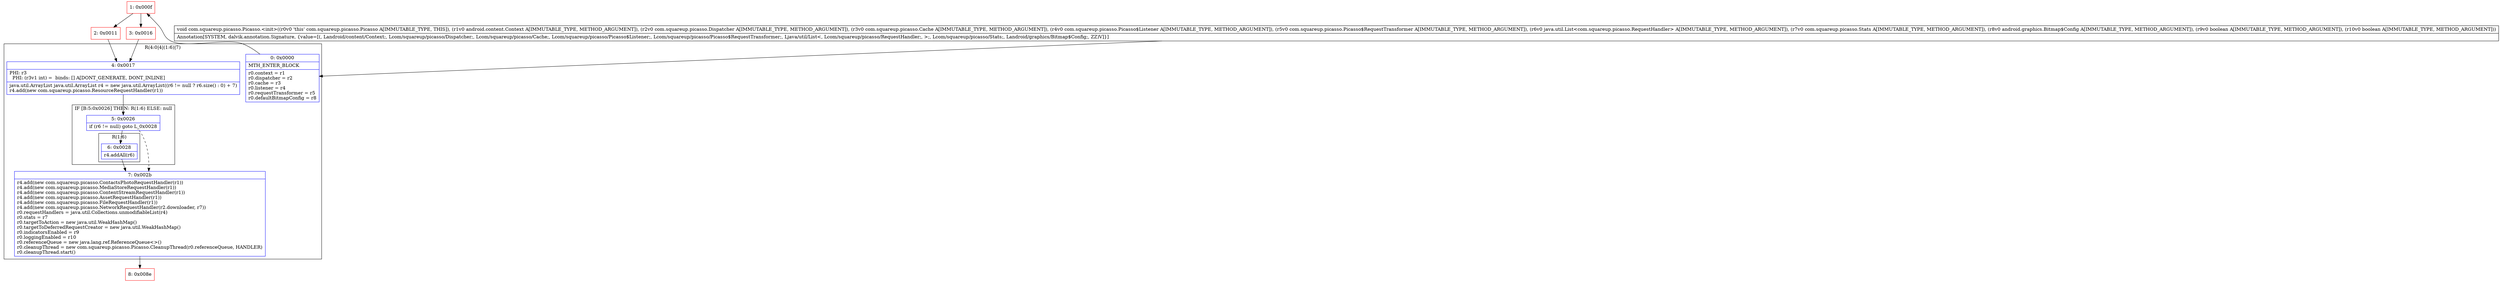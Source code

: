 digraph "CFG forcom.squareup.picasso.Picasso.\<init\>(Landroid\/content\/Context;Lcom\/squareup\/picasso\/Dispatcher;Lcom\/squareup\/picasso\/Cache;Lcom\/squareup\/picasso\/Picasso$Listener;Lcom\/squareup\/picasso\/Picasso$RequestTransformer;Ljava\/util\/List;Lcom\/squareup\/picasso\/Stats;Landroid\/graphics\/Bitmap$Config;ZZ)V" {
subgraph cluster_Region_828706296 {
label = "R(4:0|4|(1:6)|7)";
node [shape=record,color=blue];
Node_0 [shape=record,label="{0\:\ 0x0000|MTH_ENTER_BLOCK\l|r0.context = r1\lr0.dispatcher = r2\lr0.cache = r3\lr0.listener = r4\lr0.requestTransformer = r5\lr0.defaultBitmapConfig = r8\l}"];
Node_4 [shape=record,label="{4\:\ 0x0017|PHI: r3 \l  PHI: (r3v1 int) =  binds: [] A[DONT_GENERATE, DONT_INLINE]\l|java.util.ArrayList java.util.ArrayList r4 = new java.util.ArrayList((r6 != null ? r6.size() : 0) + 7)\lr4.add(new com.squareup.picasso.ResourceRequestHandler(r1))\l}"];
subgraph cluster_IfRegion_1382720194 {
label = "IF [B:5:0x0026] THEN: R(1:6) ELSE: null";
node [shape=record,color=blue];
Node_5 [shape=record,label="{5\:\ 0x0026|if (r6 != null) goto L_0x0028\l}"];
subgraph cluster_Region_1577032037 {
label = "R(1:6)";
node [shape=record,color=blue];
Node_6 [shape=record,label="{6\:\ 0x0028|r4.addAll(r6)\l}"];
}
}
Node_7 [shape=record,label="{7\:\ 0x002b|r4.add(new com.squareup.picasso.ContactsPhotoRequestHandler(r1))\lr4.add(new com.squareup.picasso.MediaStoreRequestHandler(r1))\lr4.add(new com.squareup.picasso.ContentStreamRequestHandler(r1))\lr4.add(new com.squareup.picasso.AssetRequestHandler(r1))\lr4.add(new com.squareup.picasso.FileRequestHandler(r1))\lr4.add(new com.squareup.picasso.NetworkRequestHandler(r2.downloader, r7))\lr0.requestHandlers = java.util.Collections.unmodifiableList(r4)\lr0.stats = r7\lr0.targetToAction = new java.util.WeakHashMap()\lr0.targetToDeferredRequestCreator = new java.util.WeakHashMap()\lr0.indicatorsEnabled = r9\lr0.loggingEnabled = r10\lr0.referenceQueue = new java.lang.ref.ReferenceQueue\<\>()\lr0.cleanupThread = new com.squareup.picasso.Picasso.CleanupThread(r0.referenceQueue, HANDLER)\lr0.cleanupThread.start()\l}"];
}
Node_1 [shape=record,color=red,label="{1\:\ 0x000f}"];
Node_2 [shape=record,color=red,label="{2\:\ 0x0011}"];
Node_3 [shape=record,color=red,label="{3\:\ 0x0016}"];
Node_8 [shape=record,color=red,label="{8\:\ 0x008e}"];
MethodNode[shape=record,label="{void com.squareup.picasso.Picasso.\<init\>((r0v0 'this' com.squareup.picasso.Picasso A[IMMUTABLE_TYPE, THIS]), (r1v0 android.content.Context A[IMMUTABLE_TYPE, METHOD_ARGUMENT]), (r2v0 com.squareup.picasso.Dispatcher A[IMMUTABLE_TYPE, METHOD_ARGUMENT]), (r3v0 com.squareup.picasso.Cache A[IMMUTABLE_TYPE, METHOD_ARGUMENT]), (r4v0 com.squareup.picasso.Picasso$Listener A[IMMUTABLE_TYPE, METHOD_ARGUMENT]), (r5v0 com.squareup.picasso.Picasso$RequestTransformer A[IMMUTABLE_TYPE, METHOD_ARGUMENT]), (r6v0 java.util.List\<com.squareup.picasso.RequestHandler\> A[IMMUTABLE_TYPE, METHOD_ARGUMENT]), (r7v0 com.squareup.picasso.Stats A[IMMUTABLE_TYPE, METHOD_ARGUMENT]), (r8v0 android.graphics.Bitmap$Config A[IMMUTABLE_TYPE, METHOD_ARGUMENT]), (r9v0 boolean A[IMMUTABLE_TYPE, METHOD_ARGUMENT]), (r10v0 boolean A[IMMUTABLE_TYPE, METHOD_ARGUMENT]))  | Annotation[SYSTEM, dalvik.annotation.Signature, \{value=[(, Landroid\/content\/Context;, Lcom\/squareup\/picasso\/Dispatcher;, Lcom\/squareup\/picasso\/Cache;, Lcom\/squareup\/picasso\/Picasso$Listener;, Lcom\/squareup\/picasso\/Picasso$RequestTransformer;, Ljava\/util\/List\<, Lcom\/squareup\/picasso\/RequestHandler;, \>;, Lcom\/squareup\/picasso\/Stats;, Landroid\/graphics\/Bitmap$Config;, ZZ)V]\}]\l}"];
MethodNode -> Node_0;
Node_0 -> Node_1;
Node_4 -> Node_5;
Node_5 -> Node_6;
Node_5 -> Node_7[style=dashed];
Node_6 -> Node_7;
Node_7 -> Node_8;
Node_1 -> Node_2;
Node_1 -> Node_3;
Node_2 -> Node_4;
Node_3 -> Node_4;
}

